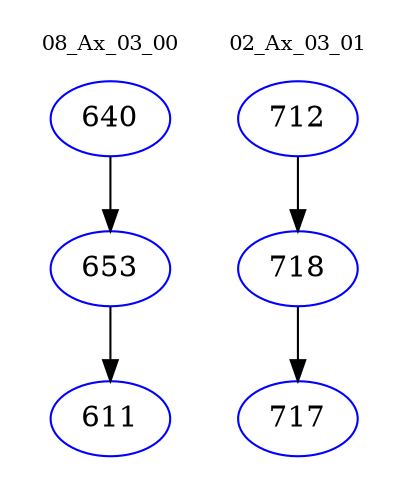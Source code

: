 digraph{
subgraph cluster_0 {
color = white
label = "08_Ax_03_00";
fontsize=10;
T0_640 [label="640", color="blue"]
T0_640 -> T0_653 [color="black"]
T0_653 [label="653", color="blue"]
T0_653 -> T0_611 [color="black"]
T0_611 [label="611", color="blue"]
}
subgraph cluster_1 {
color = white
label = "02_Ax_03_01";
fontsize=10;
T1_712 [label="712", color="blue"]
T1_712 -> T1_718 [color="black"]
T1_718 [label="718", color="blue"]
T1_718 -> T1_717 [color="black"]
T1_717 [label="717", color="blue"]
}
}
